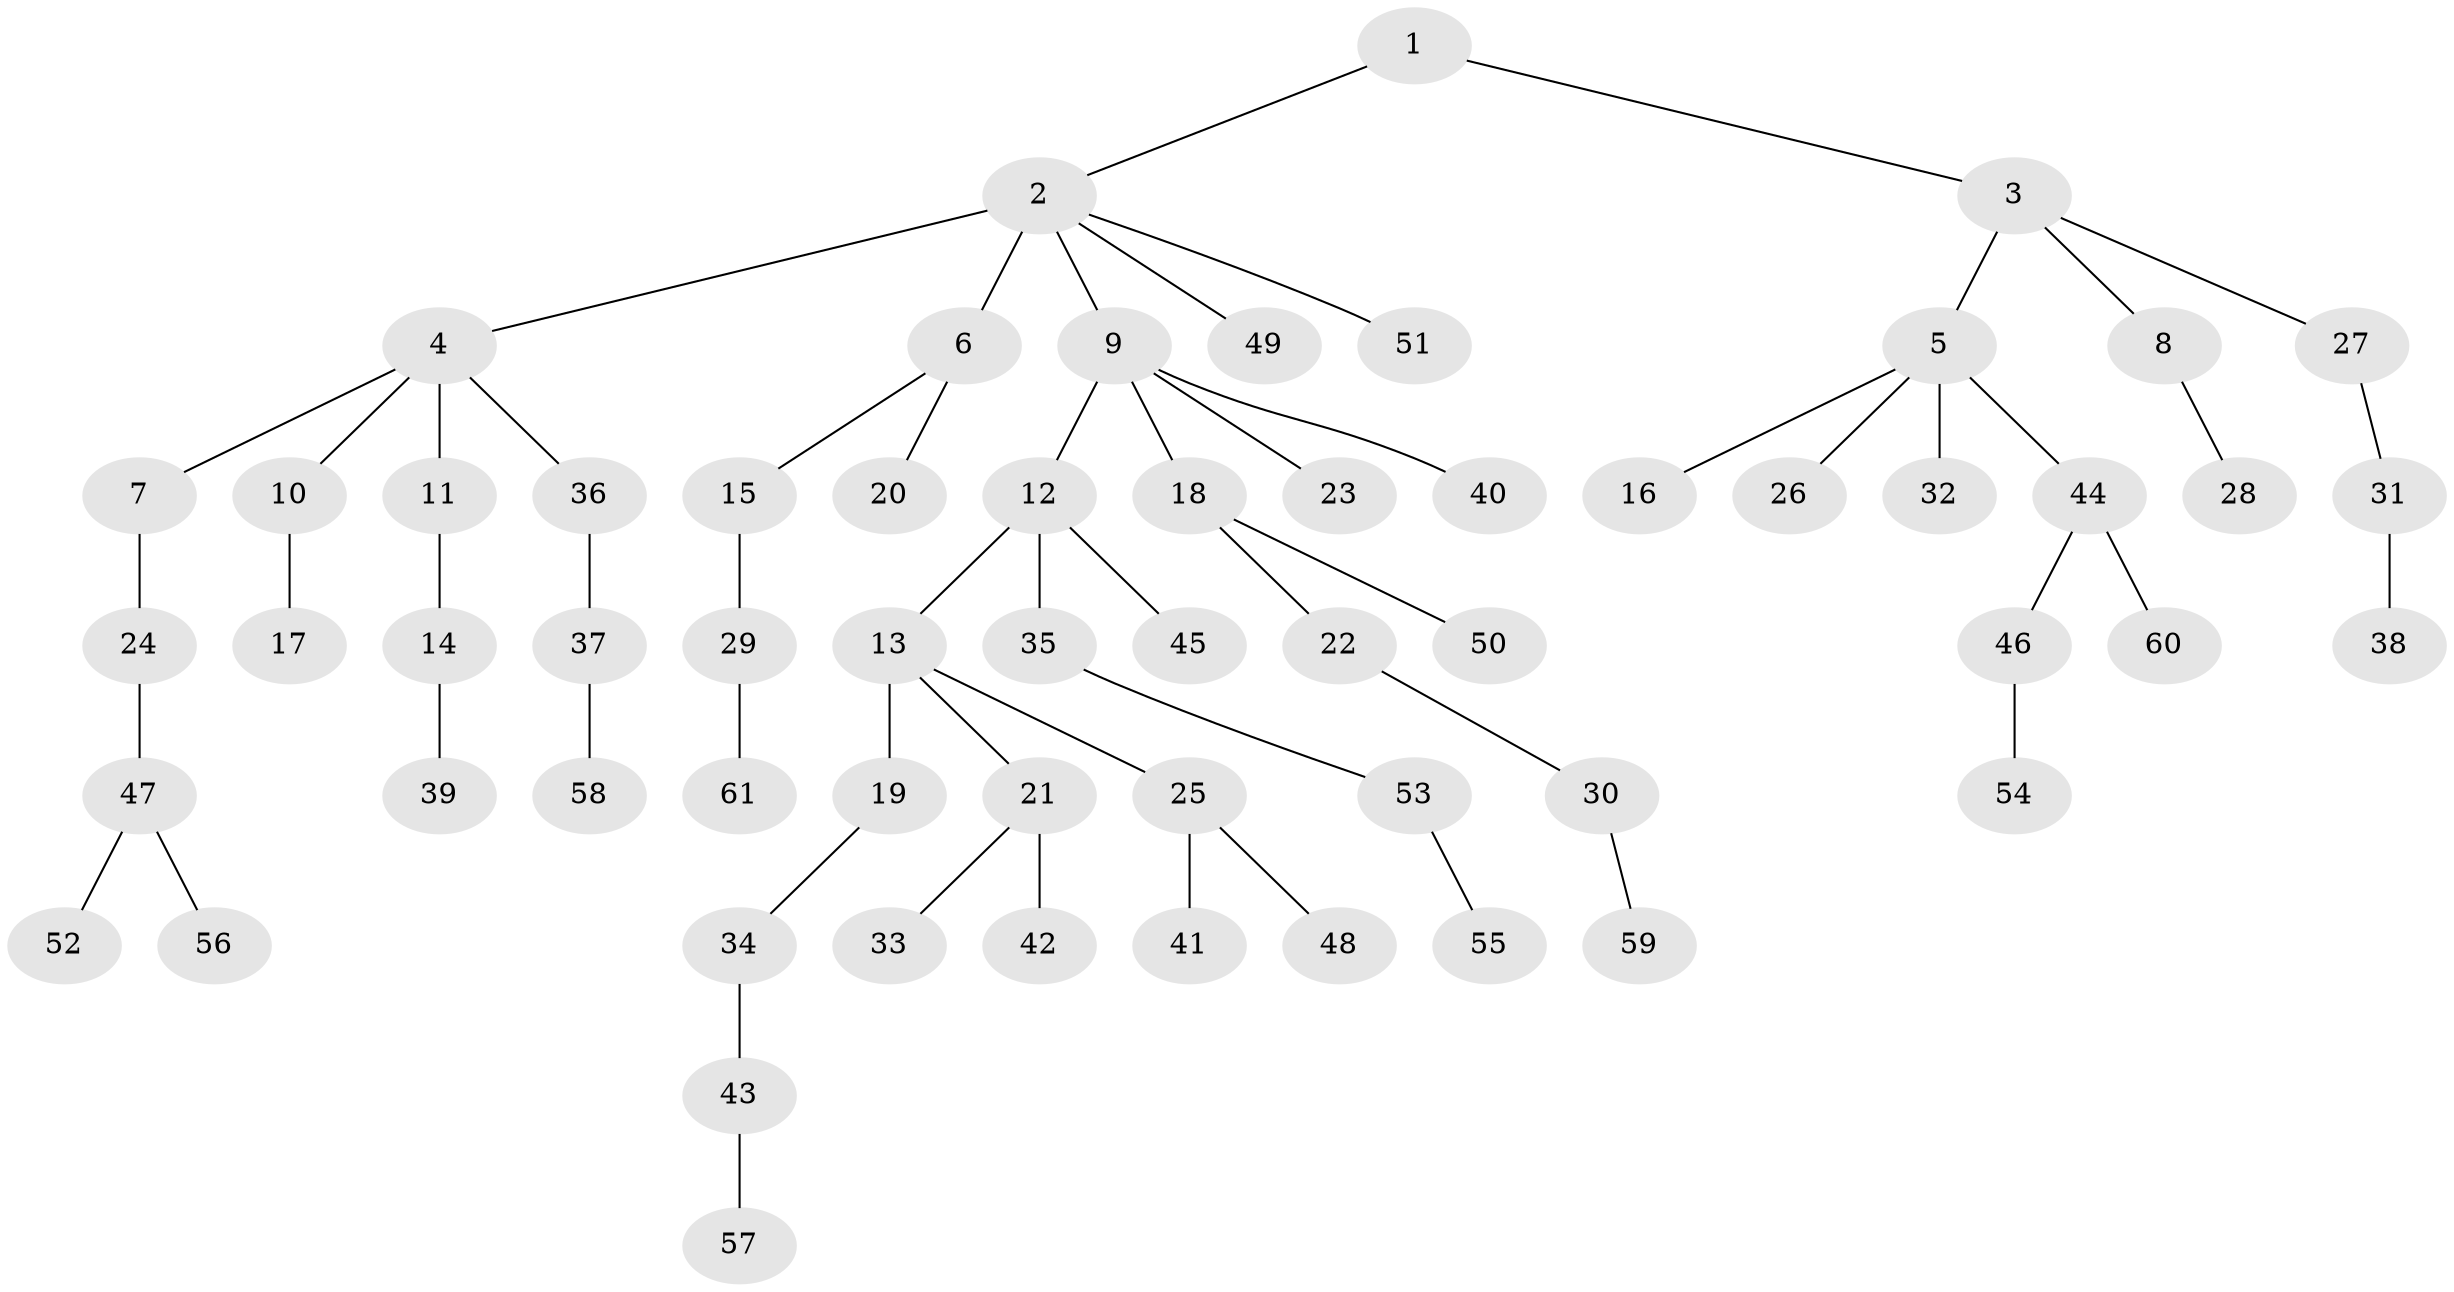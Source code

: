// original degree distribution, {3: 0.11764705882352941, 5: 0.01680672268907563, 6: 0.04201680672268908, 2: 0.24369747899159663, 4: 0.058823529411764705, 7: 0.008403361344537815, 1: 0.5126050420168067}
// Generated by graph-tools (version 1.1) at 2025/36/03/09/25 02:36:31]
// undirected, 61 vertices, 60 edges
graph export_dot {
graph [start="1"]
  node [color=gray90,style=filled];
  1;
  2;
  3;
  4;
  5;
  6;
  7;
  8;
  9;
  10;
  11;
  12;
  13;
  14;
  15;
  16;
  17;
  18;
  19;
  20;
  21;
  22;
  23;
  24;
  25;
  26;
  27;
  28;
  29;
  30;
  31;
  32;
  33;
  34;
  35;
  36;
  37;
  38;
  39;
  40;
  41;
  42;
  43;
  44;
  45;
  46;
  47;
  48;
  49;
  50;
  51;
  52;
  53;
  54;
  55;
  56;
  57;
  58;
  59;
  60;
  61;
  1 -- 2 [weight=1.0];
  1 -- 3 [weight=1.0];
  2 -- 4 [weight=1.0];
  2 -- 6 [weight=3.0];
  2 -- 9 [weight=1.0];
  2 -- 49 [weight=1.0];
  2 -- 51 [weight=1.0];
  3 -- 5 [weight=1.0];
  3 -- 8 [weight=1.0];
  3 -- 27 [weight=1.0];
  4 -- 7 [weight=1.0];
  4 -- 10 [weight=1.0];
  4 -- 11 [weight=1.0];
  4 -- 36 [weight=1.0];
  5 -- 16 [weight=1.0];
  5 -- 26 [weight=1.0];
  5 -- 32 [weight=1.0];
  5 -- 44 [weight=1.0];
  6 -- 15 [weight=1.0];
  6 -- 20 [weight=1.0];
  7 -- 24 [weight=1.0];
  8 -- 28 [weight=1.0];
  9 -- 12 [weight=1.0];
  9 -- 18 [weight=1.0];
  9 -- 23 [weight=1.0];
  9 -- 40 [weight=1.0];
  10 -- 17 [weight=1.0];
  11 -- 14 [weight=2.0];
  12 -- 13 [weight=1.0];
  12 -- 35 [weight=1.0];
  12 -- 45 [weight=1.0];
  13 -- 19 [weight=2.0];
  13 -- 21 [weight=1.0];
  13 -- 25 [weight=1.0];
  14 -- 39 [weight=1.0];
  15 -- 29 [weight=1.0];
  18 -- 22 [weight=1.0];
  18 -- 50 [weight=1.0];
  19 -- 34 [weight=1.0];
  21 -- 33 [weight=1.0];
  21 -- 42 [weight=1.0];
  22 -- 30 [weight=1.0];
  24 -- 47 [weight=1.0];
  25 -- 41 [weight=1.0];
  25 -- 48 [weight=1.0];
  27 -- 31 [weight=1.0];
  29 -- 61 [weight=1.0];
  30 -- 59 [weight=1.0];
  31 -- 38 [weight=1.0];
  34 -- 43 [weight=1.0];
  35 -- 53 [weight=1.0];
  36 -- 37 [weight=1.0];
  37 -- 58 [weight=1.0];
  43 -- 57 [weight=1.0];
  44 -- 46 [weight=1.0];
  44 -- 60 [weight=1.0];
  46 -- 54 [weight=1.0];
  47 -- 52 [weight=1.0];
  47 -- 56 [weight=1.0];
  53 -- 55 [weight=1.0];
}
